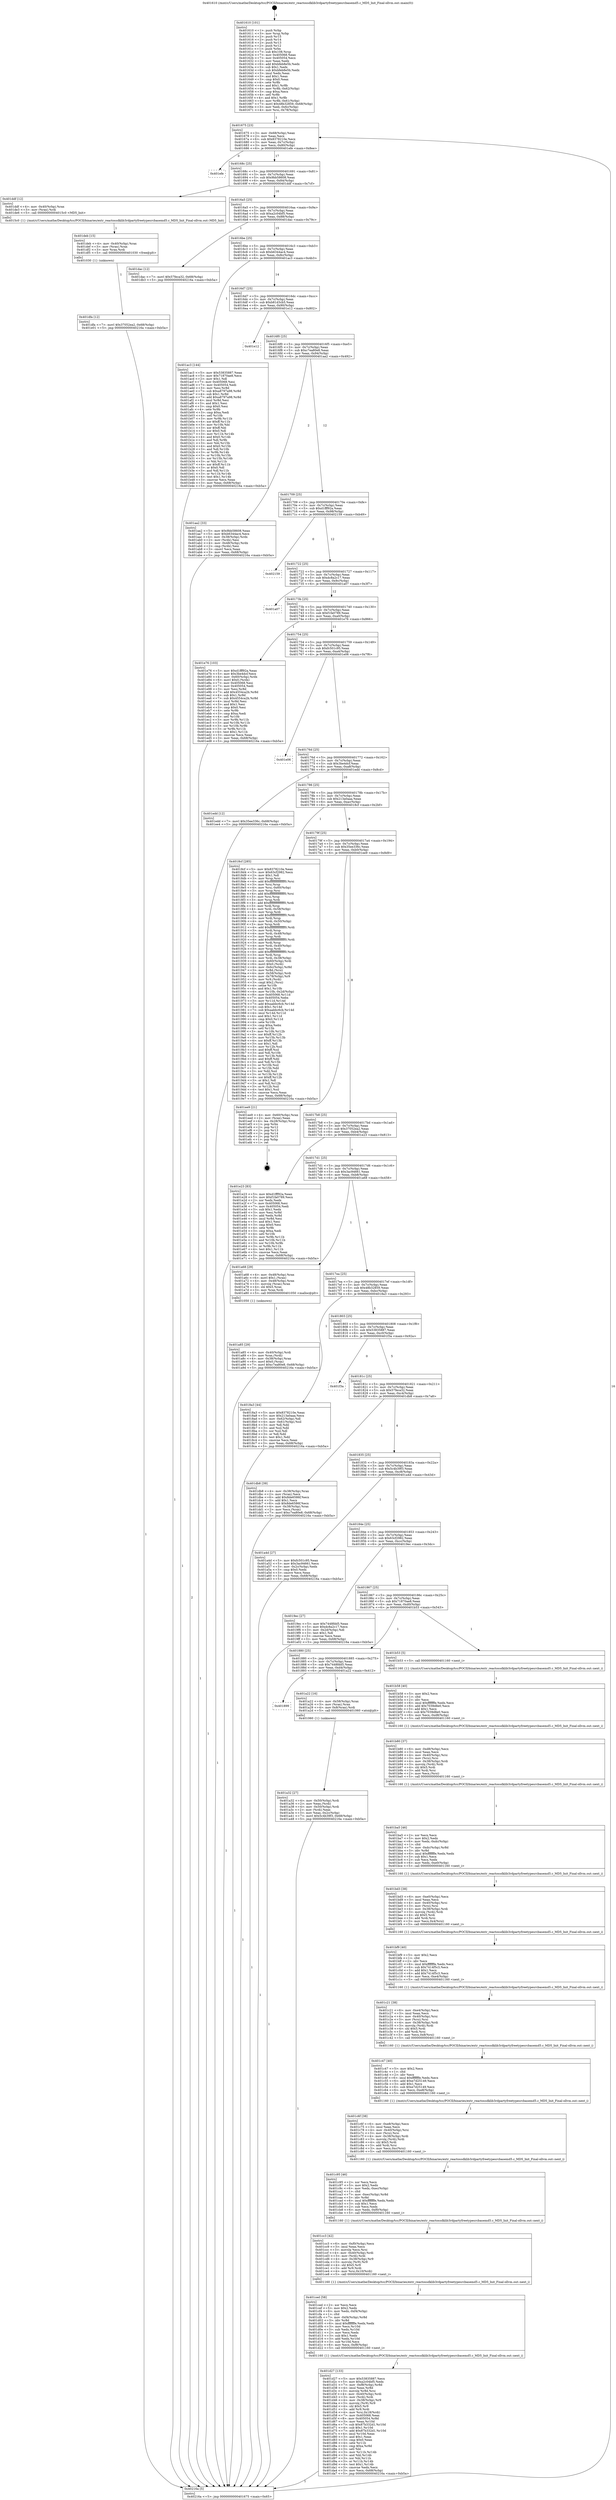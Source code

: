 digraph "0x401610" {
  label = "0x401610 (/mnt/c/Users/mathe/Desktop/tcc/POCII/binaries/extr_reactossdklib3rdpartyfreetypesrcbasemd5.c_MD5_Init_Final-ollvm.out::main(0))"
  labelloc = "t"
  node[shape=record]

  Entry [label="",width=0.3,height=0.3,shape=circle,fillcolor=black,style=filled]
  "0x401675" [label="{
     0x401675 [23]\l
     | [instrs]\l
     &nbsp;&nbsp;0x401675 \<+3\>: mov -0x68(%rbp),%eax\l
     &nbsp;&nbsp;0x401678 \<+2\>: mov %eax,%ecx\l
     &nbsp;&nbsp;0x40167a \<+6\>: sub $0x8378210e,%ecx\l
     &nbsp;&nbsp;0x401680 \<+3\>: mov %eax,-0x7c(%rbp)\l
     &nbsp;&nbsp;0x401683 \<+3\>: mov %ecx,-0x80(%rbp)\l
     &nbsp;&nbsp;0x401686 \<+6\>: je 0000000000401efe \<main+0x8ee\>\l
  }"]
  "0x401efe" [label="{
     0x401efe\l
  }", style=dashed]
  "0x40168c" [label="{
     0x40168c [25]\l
     | [instrs]\l
     &nbsp;&nbsp;0x40168c \<+5\>: jmp 0000000000401691 \<main+0x81\>\l
     &nbsp;&nbsp;0x401691 \<+3\>: mov -0x7c(%rbp),%eax\l
     &nbsp;&nbsp;0x401694 \<+5\>: sub $0x9bb58608,%eax\l
     &nbsp;&nbsp;0x401699 \<+6\>: mov %eax,-0x84(%rbp)\l
     &nbsp;&nbsp;0x40169f \<+6\>: je 0000000000401ddf \<main+0x7cf\>\l
  }"]
  Exit [label="",width=0.3,height=0.3,shape=circle,fillcolor=black,style=filled,peripheries=2]
  "0x401ddf" [label="{
     0x401ddf [12]\l
     | [instrs]\l
     &nbsp;&nbsp;0x401ddf \<+4\>: mov -0x40(%rbp),%rax\l
     &nbsp;&nbsp;0x401de3 \<+3\>: mov (%rax),%rdi\l
     &nbsp;&nbsp;0x401de6 \<+5\>: call 00000000004015c0 \<MD5_Init\>\l
     | [calls]\l
     &nbsp;&nbsp;0x4015c0 \{1\} (/mnt/c/Users/mathe/Desktop/tcc/POCII/binaries/extr_reactossdklib3rdpartyfreetypesrcbasemd5.c_MD5_Init_Final-ollvm.out::MD5_Init)\l
  }"]
  "0x4016a5" [label="{
     0x4016a5 [25]\l
     | [instrs]\l
     &nbsp;&nbsp;0x4016a5 \<+5\>: jmp 00000000004016aa \<main+0x9a\>\l
     &nbsp;&nbsp;0x4016aa \<+3\>: mov -0x7c(%rbp),%eax\l
     &nbsp;&nbsp;0x4016ad \<+5\>: sub $0xa2c04bf5,%eax\l
     &nbsp;&nbsp;0x4016b2 \<+6\>: mov %eax,-0x88(%rbp)\l
     &nbsp;&nbsp;0x4016b8 \<+6\>: je 0000000000401dac \<main+0x79c\>\l
  }"]
  "0x401dfa" [label="{
     0x401dfa [12]\l
     | [instrs]\l
     &nbsp;&nbsp;0x401dfa \<+7\>: movl $0x37052ea2,-0x68(%rbp)\l
     &nbsp;&nbsp;0x401e01 \<+5\>: jmp 000000000040216a \<main+0xb5a\>\l
  }"]
  "0x401dac" [label="{
     0x401dac [12]\l
     | [instrs]\l
     &nbsp;&nbsp;0x401dac \<+7\>: movl $0x57feca32,-0x68(%rbp)\l
     &nbsp;&nbsp;0x401db3 \<+5\>: jmp 000000000040216a \<main+0xb5a\>\l
  }"]
  "0x4016be" [label="{
     0x4016be [25]\l
     | [instrs]\l
     &nbsp;&nbsp;0x4016be \<+5\>: jmp 00000000004016c3 \<main+0xb3\>\l
     &nbsp;&nbsp;0x4016c3 \<+3\>: mov -0x7c(%rbp),%eax\l
     &nbsp;&nbsp;0x4016c6 \<+5\>: sub $0xb6344ac4,%eax\l
     &nbsp;&nbsp;0x4016cb \<+6\>: mov %eax,-0x8c(%rbp)\l
     &nbsp;&nbsp;0x4016d1 \<+6\>: je 0000000000401ac3 \<main+0x4b3\>\l
  }"]
  "0x401deb" [label="{
     0x401deb [15]\l
     | [instrs]\l
     &nbsp;&nbsp;0x401deb \<+4\>: mov -0x40(%rbp),%rax\l
     &nbsp;&nbsp;0x401def \<+3\>: mov (%rax),%rax\l
     &nbsp;&nbsp;0x401df2 \<+3\>: mov %rax,%rdi\l
     &nbsp;&nbsp;0x401df5 \<+5\>: call 0000000000401030 \<free@plt\>\l
     | [calls]\l
     &nbsp;&nbsp;0x401030 \{1\} (unknown)\l
  }"]
  "0x401ac3" [label="{
     0x401ac3 [144]\l
     | [instrs]\l
     &nbsp;&nbsp;0x401ac3 \<+5\>: mov $0x53835887,%eax\l
     &nbsp;&nbsp;0x401ac8 \<+5\>: mov $0x71870ae8,%ecx\l
     &nbsp;&nbsp;0x401acd \<+2\>: mov $0x1,%dl\l
     &nbsp;&nbsp;0x401acf \<+7\>: mov 0x405068,%esi\l
     &nbsp;&nbsp;0x401ad6 \<+7\>: mov 0x405054,%edi\l
     &nbsp;&nbsp;0x401add \<+3\>: mov %esi,%r8d\l
     &nbsp;&nbsp;0x401ae0 \<+7\>: sub $0xa8797a98,%r8d\l
     &nbsp;&nbsp;0x401ae7 \<+4\>: sub $0x1,%r8d\l
     &nbsp;&nbsp;0x401aeb \<+7\>: add $0xa8797a98,%r8d\l
     &nbsp;&nbsp;0x401af2 \<+4\>: imul %r8d,%esi\l
     &nbsp;&nbsp;0x401af6 \<+3\>: and $0x1,%esi\l
     &nbsp;&nbsp;0x401af9 \<+3\>: cmp $0x0,%esi\l
     &nbsp;&nbsp;0x401afc \<+4\>: sete %r9b\l
     &nbsp;&nbsp;0x401b00 \<+3\>: cmp $0xa,%edi\l
     &nbsp;&nbsp;0x401b03 \<+4\>: setl %r10b\l
     &nbsp;&nbsp;0x401b07 \<+3\>: mov %r9b,%r11b\l
     &nbsp;&nbsp;0x401b0a \<+4\>: xor $0xff,%r11b\l
     &nbsp;&nbsp;0x401b0e \<+3\>: mov %r10b,%bl\l
     &nbsp;&nbsp;0x401b11 \<+3\>: xor $0xff,%bl\l
     &nbsp;&nbsp;0x401b14 \<+3\>: xor $0x0,%dl\l
     &nbsp;&nbsp;0x401b17 \<+3\>: mov %r11b,%r14b\l
     &nbsp;&nbsp;0x401b1a \<+4\>: and $0x0,%r14b\l
     &nbsp;&nbsp;0x401b1e \<+3\>: and %dl,%r9b\l
     &nbsp;&nbsp;0x401b21 \<+3\>: mov %bl,%r15b\l
     &nbsp;&nbsp;0x401b24 \<+4\>: and $0x0,%r15b\l
     &nbsp;&nbsp;0x401b28 \<+3\>: and %dl,%r10b\l
     &nbsp;&nbsp;0x401b2b \<+3\>: or %r9b,%r14b\l
     &nbsp;&nbsp;0x401b2e \<+3\>: or %r10b,%r15b\l
     &nbsp;&nbsp;0x401b31 \<+3\>: xor %r15b,%r14b\l
     &nbsp;&nbsp;0x401b34 \<+3\>: or %bl,%r11b\l
     &nbsp;&nbsp;0x401b37 \<+4\>: xor $0xff,%r11b\l
     &nbsp;&nbsp;0x401b3b \<+3\>: or $0x0,%dl\l
     &nbsp;&nbsp;0x401b3e \<+3\>: and %dl,%r11b\l
     &nbsp;&nbsp;0x401b41 \<+3\>: or %r11b,%r14b\l
     &nbsp;&nbsp;0x401b44 \<+4\>: test $0x1,%r14b\l
     &nbsp;&nbsp;0x401b48 \<+3\>: cmovne %ecx,%eax\l
     &nbsp;&nbsp;0x401b4b \<+3\>: mov %eax,-0x68(%rbp)\l
     &nbsp;&nbsp;0x401b4e \<+5\>: jmp 000000000040216a \<main+0xb5a\>\l
  }"]
  "0x4016d7" [label="{
     0x4016d7 [25]\l
     | [instrs]\l
     &nbsp;&nbsp;0x4016d7 \<+5\>: jmp 00000000004016dc \<main+0xcc\>\l
     &nbsp;&nbsp;0x4016dc \<+3\>: mov -0x7c(%rbp),%eax\l
     &nbsp;&nbsp;0x4016df \<+5\>: sub $0xb81d3cb5,%eax\l
     &nbsp;&nbsp;0x4016e4 \<+6\>: mov %eax,-0x90(%rbp)\l
     &nbsp;&nbsp;0x4016ea \<+6\>: je 0000000000401e12 \<main+0x802\>\l
  }"]
  "0x401d27" [label="{
     0x401d27 [133]\l
     | [instrs]\l
     &nbsp;&nbsp;0x401d27 \<+5\>: mov $0x53835887,%ecx\l
     &nbsp;&nbsp;0x401d2c \<+5\>: mov $0xa2c04bf5,%edx\l
     &nbsp;&nbsp;0x401d31 \<+7\>: mov -0xf8(%rbp),%r8d\l
     &nbsp;&nbsp;0x401d38 \<+4\>: imul %eax,%r8d\l
     &nbsp;&nbsp;0x401d3c \<+3\>: movslq %r8d,%rsi\l
     &nbsp;&nbsp;0x401d3f \<+4\>: mov -0x40(%rbp),%rdi\l
     &nbsp;&nbsp;0x401d43 \<+3\>: mov (%rdi),%rdi\l
     &nbsp;&nbsp;0x401d46 \<+4\>: mov -0x38(%rbp),%r9\l
     &nbsp;&nbsp;0x401d4a \<+3\>: movslq (%r9),%r9\l
     &nbsp;&nbsp;0x401d4d \<+4\>: shl $0x5,%r9\l
     &nbsp;&nbsp;0x401d51 \<+3\>: add %r9,%rdi\l
     &nbsp;&nbsp;0x401d54 \<+4\>: mov %rsi,0x18(%rdi)\l
     &nbsp;&nbsp;0x401d58 \<+7\>: mov 0x405068,%eax\l
     &nbsp;&nbsp;0x401d5f \<+8\>: mov 0x405054,%r8d\l
     &nbsp;&nbsp;0x401d67 \<+3\>: mov %eax,%r10d\l
     &nbsp;&nbsp;0x401d6a \<+7\>: sub $0x87b332d1,%r10d\l
     &nbsp;&nbsp;0x401d71 \<+4\>: sub $0x1,%r10d\l
     &nbsp;&nbsp;0x401d75 \<+7\>: add $0x87b332d1,%r10d\l
     &nbsp;&nbsp;0x401d7c \<+4\>: imul %r10d,%eax\l
     &nbsp;&nbsp;0x401d80 \<+3\>: and $0x1,%eax\l
     &nbsp;&nbsp;0x401d83 \<+3\>: cmp $0x0,%eax\l
     &nbsp;&nbsp;0x401d86 \<+4\>: sete %r11b\l
     &nbsp;&nbsp;0x401d8a \<+4\>: cmp $0xa,%r8d\l
     &nbsp;&nbsp;0x401d8e \<+3\>: setl %bl\l
     &nbsp;&nbsp;0x401d91 \<+3\>: mov %r11b,%r14b\l
     &nbsp;&nbsp;0x401d94 \<+3\>: and %bl,%r14b\l
     &nbsp;&nbsp;0x401d97 \<+3\>: xor %bl,%r11b\l
     &nbsp;&nbsp;0x401d9a \<+3\>: or %r11b,%r14b\l
     &nbsp;&nbsp;0x401d9d \<+4\>: test $0x1,%r14b\l
     &nbsp;&nbsp;0x401da1 \<+3\>: cmovne %edx,%ecx\l
     &nbsp;&nbsp;0x401da4 \<+3\>: mov %ecx,-0x68(%rbp)\l
     &nbsp;&nbsp;0x401da7 \<+5\>: jmp 000000000040216a \<main+0xb5a\>\l
  }"]
  "0x401e12" [label="{
     0x401e12\l
  }", style=dashed]
  "0x4016f0" [label="{
     0x4016f0 [25]\l
     | [instrs]\l
     &nbsp;&nbsp;0x4016f0 \<+5\>: jmp 00000000004016f5 \<main+0xe5\>\l
     &nbsp;&nbsp;0x4016f5 \<+3\>: mov -0x7c(%rbp),%eax\l
     &nbsp;&nbsp;0x4016f8 \<+5\>: sub $0xc7ea80e8,%eax\l
     &nbsp;&nbsp;0x4016fd \<+6\>: mov %eax,-0x94(%rbp)\l
     &nbsp;&nbsp;0x401703 \<+6\>: je 0000000000401aa2 \<main+0x492\>\l
  }"]
  "0x401ced" [label="{
     0x401ced [58]\l
     | [instrs]\l
     &nbsp;&nbsp;0x401ced \<+2\>: xor %ecx,%ecx\l
     &nbsp;&nbsp;0x401cef \<+5\>: mov $0x2,%edx\l
     &nbsp;&nbsp;0x401cf4 \<+6\>: mov %edx,-0xf4(%rbp)\l
     &nbsp;&nbsp;0x401cfa \<+1\>: cltd\l
     &nbsp;&nbsp;0x401cfb \<+7\>: mov -0xf4(%rbp),%r8d\l
     &nbsp;&nbsp;0x401d02 \<+3\>: idiv %r8d\l
     &nbsp;&nbsp;0x401d05 \<+6\>: imul $0xfffffffe,%edx,%edx\l
     &nbsp;&nbsp;0x401d0b \<+3\>: mov %ecx,%r10d\l
     &nbsp;&nbsp;0x401d0e \<+3\>: sub %edx,%r10d\l
     &nbsp;&nbsp;0x401d11 \<+2\>: mov %ecx,%edx\l
     &nbsp;&nbsp;0x401d13 \<+3\>: sub $0x1,%edx\l
     &nbsp;&nbsp;0x401d16 \<+3\>: add %edx,%r10d\l
     &nbsp;&nbsp;0x401d19 \<+3\>: sub %r10d,%ecx\l
     &nbsp;&nbsp;0x401d1c \<+6\>: mov %ecx,-0xf8(%rbp)\l
     &nbsp;&nbsp;0x401d22 \<+5\>: call 0000000000401160 \<next_i\>\l
     | [calls]\l
     &nbsp;&nbsp;0x401160 \{1\} (/mnt/c/Users/mathe/Desktop/tcc/POCII/binaries/extr_reactossdklib3rdpartyfreetypesrcbasemd5.c_MD5_Init_Final-ollvm.out::next_i)\l
  }"]
  "0x401aa2" [label="{
     0x401aa2 [33]\l
     | [instrs]\l
     &nbsp;&nbsp;0x401aa2 \<+5\>: mov $0x9bb58608,%eax\l
     &nbsp;&nbsp;0x401aa7 \<+5\>: mov $0xb6344ac4,%ecx\l
     &nbsp;&nbsp;0x401aac \<+4\>: mov -0x38(%rbp),%rdx\l
     &nbsp;&nbsp;0x401ab0 \<+2\>: mov (%rdx),%esi\l
     &nbsp;&nbsp;0x401ab2 \<+4\>: mov -0x48(%rbp),%rdx\l
     &nbsp;&nbsp;0x401ab6 \<+2\>: cmp (%rdx),%esi\l
     &nbsp;&nbsp;0x401ab8 \<+3\>: cmovl %ecx,%eax\l
     &nbsp;&nbsp;0x401abb \<+3\>: mov %eax,-0x68(%rbp)\l
     &nbsp;&nbsp;0x401abe \<+5\>: jmp 000000000040216a \<main+0xb5a\>\l
  }"]
  "0x401709" [label="{
     0x401709 [25]\l
     | [instrs]\l
     &nbsp;&nbsp;0x401709 \<+5\>: jmp 000000000040170e \<main+0xfe\>\l
     &nbsp;&nbsp;0x40170e \<+3\>: mov -0x7c(%rbp),%eax\l
     &nbsp;&nbsp;0x401711 \<+5\>: sub $0xd1fff92a,%eax\l
     &nbsp;&nbsp;0x401716 \<+6\>: mov %eax,-0x98(%rbp)\l
     &nbsp;&nbsp;0x40171c \<+6\>: je 0000000000402159 \<main+0xb49\>\l
  }"]
  "0x401cc3" [label="{
     0x401cc3 [42]\l
     | [instrs]\l
     &nbsp;&nbsp;0x401cc3 \<+6\>: mov -0xf0(%rbp),%ecx\l
     &nbsp;&nbsp;0x401cc9 \<+3\>: imul %eax,%ecx\l
     &nbsp;&nbsp;0x401ccc \<+3\>: movslq %ecx,%rsi\l
     &nbsp;&nbsp;0x401ccf \<+4\>: mov -0x40(%rbp),%rdi\l
     &nbsp;&nbsp;0x401cd3 \<+3\>: mov (%rdi),%rdi\l
     &nbsp;&nbsp;0x401cd6 \<+4\>: mov -0x38(%rbp),%r9\l
     &nbsp;&nbsp;0x401cda \<+3\>: movslq (%r9),%r9\l
     &nbsp;&nbsp;0x401cdd \<+4\>: shl $0x5,%r9\l
     &nbsp;&nbsp;0x401ce1 \<+3\>: add %r9,%rdi\l
     &nbsp;&nbsp;0x401ce4 \<+4\>: mov %rsi,0x10(%rdi)\l
     &nbsp;&nbsp;0x401ce8 \<+5\>: call 0000000000401160 \<next_i\>\l
     | [calls]\l
     &nbsp;&nbsp;0x401160 \{1\} (/mnt/c/Users/mathe/Desktop/tcc/POCII/binaries/extr_reactossdklib3rdpartyfreetypesrcbasemd5.c_MD5_Init_Final-ollvm.out::next_i)\l
  }"]
  "0x402159" [label="{
     0x402159\l
  }", style=dashed]
  "0x401722" [label="{
     0x401722 [25]\l
     | [instrs]\l
     &nbsp;&nbsp;0x401722 \<+5\>: jmp 0000000000401727 \<main+0x117\>\l
     &nbsp;&nbsp;0x401727 \<+3\>: mov -0x7c(%rbp),%eax\l
     &nbsp;&nbsp;0x40172a \<+5\>: sub $0xdc8a2c17,%eax\l
     &nbsp;&nbsp;0x40172f \<+6\>: mov %eax,-0x9c(%rbp)\l
     &nbsp;&nbsp;0x401735 \<+6\>: je 0000000000401a07 \<main+0x3f7\>\l
  }"]
  "0x401c95" [label="{
     0x401c95 [46]\l
     | [instrs]\l
     &nbsp;&nbsp;0x401c95 \<+2\>: xor %ecx,%ecx\l
     &nbsp;&nbsp;0x401c97 \<+5\>: mov $0x2,%edx\l
     &nbsp;&nbsp;0x401c9c \<+6\>: mov %edx,-0xec(%rbp)\l
     &nbsp;&nbsp;0x401ca2 \<+1\>: cltd\l
     &nbsp;&nbsp;0x401ca3 \<+7\>: mov -0xec(%rbp),%r8d\l
     &nbsp;&nbsp;0x401caa \<+3\>: idiv %r8d\l
     &nbsp;&nbsp;0x401cad \<+6\>: imul $0xfffffffe,%edx,%edx\l
     &nbsp;&nbsp;0x401cb3 \<+3\>: sub $0x1,%ecx\l
     &nbsp;&nbsp;0x401cb6 \<+2\>: sub %ecx,%edx\l
     &nbsp;&nbsp;0x401cb8 \<+6\>: mov %edx,-0xf0(%rbp)\l
     &nbsp;&nbsp;0x401cbe \<+5\>: call 0000000000401160 \<next_i\>\l
     | [calls]\l
     &nbsp;&nbsp;0x401160 \{1\} (/mnt/c/Users/mathe/Desktop/tcc/POCII/binaries/extr_reactossdklib3rdpartyfreetypesrcbasemd5.c_MD5_Init_Final-ollvm.out::next_i)\l
  }"]
  "0x401a07" [label="{
     0x401a07\l
  }", style=dashed]
  "0x40173b" [label="{
     0x40173b [25]\l
     | [instrs]\l
     &nbsp;&nbsp;0x40173b \<+5\>: jmp 0000000000401740 \<main+0x130\>\l
     &nbsp;&nbsp;0x401740 \<+3\>: mov -0x7c(%rbp),%eax\l
     &nbsp;&nbsp;0x401743 \<+5\>: sub $0xf1fa0789,%eax\l
     &nbsp;&nbsp;0x401748 \<+6\>: mov %eax,-0xa0(%rbp)\l
     &nbsp;&nbsp;0x40174e \<+6\>: je 0000000000401e76 \<main+0x866\>\l
  }"]
  "0x401c6f" [label="{
     0x401c6f [38]\l
     | [instrs]\l
     &nbsp;&nbsp;0x401c6f \<+6\>: mov -0xe8(%rbp),%ecx\l
     &nbsp;&nbsp;0x401c75 \<+3\>: imul %eax,%ecx\l
     &nbsp;&nbsp;0x401c78 \<+4\>: mov -0x40(%rbp),%rsi\l
     &nbsp;&nbsp;0x401c7c \<+3\>: mov (%rsi),%rsi\l
     &nbsp;&nbsp;0x401c7f \<+4\>: mov -0x38(%rbp),%rdi\l
     &nbsp;&nbsp;0x401c83 \<+3\>: movslq (%rdi),%rdi\l
     &nbsp;&nbsp;0x401c86 \<+4\>: shl $0x5,%rdi\l
     &nbsp;&nbsp;0x401c8a \<+3\>: add %rdi,%rsi\l
     &nbsp;&nbsp;0x401c8d \<+3\>: mov %ecx,0xc(%rsi)\l
     &nbsp;&nbsp;0x401c90 \<+5\>: call 0000000000401160 \<next_i\>\l
     | [calls]\l
     &nbsp;&nbsp;0x401160 \{1\} (/mnt/c/Users/mathe/Desktop/tcc/POCII/binaries/extr_reactossdklib3rdpartyfreetypesrcbasemd5.c_MD5_Init_Final-ollvm.out::next_i)\l
  }"]
  "0x401e76" [label="{
     0x401e76 [103]\l
     | [instrs]\l
     &nbsp;&nbsp;0x401e76 \<+5\>: mov $0xd1fff92a,%eax\l
     &nbsp;&nbsp;0x401e7b \<+5\>: mov $0x3be4dcf,%ecx\l
     &nbsp;&nbsp;0x401e80 \<+4\>: mov -0x60(%rbp),%rdx\l
     &nbsp;&nbsp;0x401e84 \<+6\>: movl $0x0,(%rdx)\l
     &nbsp;&nbsp;0x401e8a \<+7\>: mov 0x405068,%esi\l
     &nbsp;&nbsp;0x401e91 \<+7\>: mov 0x405054,%edi\l
     &nbsp;&nbsp;0x401e98 \<+3\>: mov %esi,%r8d\l
     &nbsp;&nbsp;0x401e9b \<+7\>: add $0x4554ca2b,%r8d\l
     &nbsp;&nbsp;0x401ea2 \<+4\>: sub $0x1,%r8d\l
     &nbsp;&nbsp;0x401ea6 \<+7\>: sub $0x4554ca2b,%r8d\l
     &nbsp;&nbsp;0x401ead \<+4\>: imul %r8d,%esi\l
     &nbsp;&nbsp;0x401eb1 \<+3\>: and $0x1,%esi\l
     &nbsp;&nbsp;0x401eb4 \<+3\>: cmp $0x0,%esi\l
     &nbsp;&nbsp;0x401eb7 \<+4\>: sete %r9b\l
     &nbsp;&nbsp;0x401ebb \<+3\>: cmp $0xa,%edi\l
     &nbsp;&nbsp;0x401ebe \<+4\>: setl %r10b\l
     &nbsp;&nbsp;0x401ec2 \<+3\>: mov %r9b,%r11b\l
     &nbsp;&nbsp;0x401ec5 \<+3\>: and %r10b,%r11b\l
     &nbsp;&nbsp;0x401ec8 \<+3\>: xor %r10b,%r9b\l
     &nbsp;&nbsp;0x401ecb \<+3\>: or %r9b,%r11b\l
     &nbsp;&nbsp;0x401ece \<+4\>: test $0x1,%r11b\l
     &nbsp;&nbsp;0x401ed2 \<+3\>: cmovne %ecx,%eax\l
     &nbsp;&nbsp;0x401ed5 \<+3\>: mov %eax,-0x68(%rbp)\l
     &nbsp;&nbsp;0x401ed8 \<+5\>: jmp 000000000040216a \<main+0xb5a\>\l
  }"]
  "0x401754" [label="{
     0x401754 [25]\l
     | [instrs]\l
     &nbsp;&nbsp;0x401754 \<+5\>: jmp 0000000000401759 \<main+0x149\>\l
     &nbsp;&nbsp;0x401759 \<+3\>: mov -0x7c(%rbp),%eax\l
     &nbsp;&nbsp;0x40175c \<+5\>: sub $0xfc501c95,%eax\l
     &nbsp;&nbsp;0x401761 \<+6\>: mov %eax,-0xa4(%rbp)\l
     &nbsp;&nbsp;0x401767 \<+6\>: je 0000000000401e06 \<main+0x7f6\>\l
  }"]
  "0x401c47" [label="{
     0x401c47 [40]\l
     | [instrs]\l
     &nbsp;&nbsp;0x401c47 \<+5\>: mov $0x2,%ecx\l
     &nbsp;&nbsp;0x401c4c \<+1\>: cltd\l
     &nbsp;&nbsp;0x401c4d \<+2\>: idiv %ecx\l
     &nbsp;&nbsp;0x401c4f \<+6\>: imul $0xfffffffe,%edx,%ecx\l
     &nbsp;&nbsp;0x401c55 \<+6\>: add $0xe7d25149,%ecx\l
     &nbsp;&nbsp;0x401c5b \<+3\>: add $0x1,%ecx\l
     &nbsp;&nbsp;0x401c5e \<+6\>: sub $0xe7d25149,%ecx\l
     &nbsp;&nbsp;0x401c64 \<+6\>: mov %ecx,-0xe8(%rbp)\l
     &nbsp;&nbsp;0x401c6a \<+5\>: call 0000000000401160 \<next_i\>\l
     | [calls]\l
     &nbsp;&nbsp;0x401160 \{1\} (/mnt/c/Users/mathe/Desktop/tcc/POCII/binaries/extr_reactossdklib3rdpartyfreetypesrcbasemd5.c_MD5_Init_Final-ollvm.out::next_i)\l
  }"]
  "0x401e06" [label="{
     0x401e06\l
  }", style=dashed]
  "0x40176d" [label="{
     0x40176d [25]\l
     | [instrs]\l
     &nbsp;&nbsp;0x40176d \<+5\>: jmp 0000000000401772 \<main+0x162\>\l
     &nbsp;&nbsp;0x401772 \<+3\>: mov -0x7c(%rbp),%eax\l
     &nbsp;&nbsp;0x401775 \<+5\>: sub $0x3be4dcf,%eax\l
     &nbsp;&nbsp;0x40177a \<+6\>: mov %eax,-0xa8(%rbp)\l
     &nbsp;&nbsp;0x401780 \<+6\>: je 0000000000401edd \<main+0x8cd\>\l
  }"]
  "0x401c21" [label="{
     0x401c21 [38]\l
     | [instrs]\l
     &nbsp;&nbsp;0x401c21 \<+6\>: mov -0xe4(%rbp),%ecx\l
     &nbsp;&nbsp;0x401c27 \<+3\>: imul %eax,%ecx\l
     &nbsp;&nbsp;0x401c2a \<+4\>: mov -0x40(%rbp),%rsi\l
     &nbsp;&nbsp;0x401c2e \<+3\>: mov (%rsi),%rsi\l
     &nbsp;&nbsp;0x401c31 \<+4\>: mov -0x38(%rbp),%rdi\l
     &nbsp;&nbsp;0x401c35 \<+3\>: movslq (%rdi),%rdi\l
     &nbsp;&nbsp;0x401c38 \<+4\>: shl $0x5,%rdi\l
     &nbsp;&nbsp;0x401c3c \<+3\>: add %rdi,%rsi\l
     &nbsp;&nbsp;0x401c3f \<+3\>: mov %ecx,0x8(%rsi)\l
     &nbsp;&nbsp;0x401c42 \<+5\>: call 0000000000401160 \<next_i\>\l
     | [calls]\l
     &nbsp;&nbsp;0x401160 \{1\} (/mnt/c/Users/mathe/Desktop/tcc/POCII/binaries/extr_reactossdklib3rdpartyfreetypesrcbasemd5.c_MD5_Init_Final-ollvm.out::next_i)\l
  }"]
  "0x401edd" [label="{
     0x401edd [12]\l
     | [instrs]\l
     &nbsp;&nbsp;0x401edd \<+7\>: movl $0x35ee336c,-0x68(%rbp)\l
     &nbsp;&nbsp;0x401ee4 \<+5\>: jmp 000000000040216a \<main+0xb5a\>\l
  }"]
  "0x401786" [label="{
     0x401786 [25]\l
     | [instrs]\l
     &nbsp;&nbsp;0x401786 \<+5\>: jmp 000000000040178b \<main+0x17b\>\l
     &nbsp;&nbsp;0x40178b \<+3\>: mov -0x7c(%rbp),%eax\l
     &nbsp;&nbsp;0x40178e \<+5\>: sub $0x213a0aaa,%eax\l
     &nbsp;&nbsp;0x401793 \<+6\>: mov %eax,-0xac(%rbp)\l
     &nbsp;&nbsp;0x401799 \<+6\>: je 00000000004018cf \<main+0x2bf\>\l
  }"]
  "0x401bf9" [label="{
     0x401bf9 [40]\l
     | [instrs]\l
     &nbsp;&nbsp;0x401bf9 \<+5\>: mov $0x2,%ecx\l
     &nbsp;&nbsp;0x401bfe \<+1\>: cltd\l
     &nbsp;&nbsp;0x401bff \<+2\>: idiv %ecx\l
     &nbsp;&nbsp;0x401c01 \<+6\>: imul $0xfffffffe,%edx,%ecx\l
     &nbsp;&nbsp;0x401c07 \<+6\>: sub $0x7414f5c3,%ecx\l
     &nbsp;&nbsp;0x401c0d \<+3\>: add $0x1,%ecx\l
     &nbsp;&nbsp;0x401c10 \<+6\>: add $0x7414f5c3,%ecx\l
     &nbsp;&nbsp;0x401c16 \<+6\>: mov %ecx,-0xe4(%rbp)\l
     &nbsp;&nbsp;0x401c1c \<+5\>: call 0000000000401160 \<next_i\>\l
     | [calls]\l
     &nbsp;&nbsp;0x401160 \{1\} (/mnt/c/Users/mathe/Desktop/tcc/POCII/binaries/extr_reactossdklib3rdpartyfreetypesrcbasemd5.c_MD5_Init_Final-ollvm.out::next_i)\l
  }"]
  "0x4018cf" [label="{
     0x4018cf [285]\l
     | [instrs]\l
     &nbsp;&nbsp;0x4018cf \<+5\>: mov $0x8378210e,%eax\l
     &nbsp;&nbsp;0x4018d4 \<+5\>: mov $0x63cf2982,%ecx\l
     &nbsp;&nbsp;0x4018d9 \<+2\>: mov $0x1,%dl\l
     &nbsp;&nbsp;0x4018db \<+3\>: mov %rsp,%rsi\l
     &nbsp;&nbsp;0x4018de \<+4\>: add $0xfffffffffffffff0,%rsi\l
     &nbsp;&nbsp;0x4018e2 \<+3\>: mov %rsi,%rsp\l
     &nbsp;&nbsp;0x4018e5 \<+4\>: mov %rsi,-0x60(%rbp)\l
     &nbsp;&nbsp;0x4018e9 \<+3\>: mov %rsp,%rsi\l
     &nbsp;&nbsp;0x4018ec \<+4\>: add $0xfffffffffffffff0,%rsi\l
     &nbsp;&nbsp;0x4018f0 \<+3\>: mov %rsi,%rsp\l
     &nbsp;&nbsp;0x4018f3 \<+3\>: mov %rsp,%rdi\l
     &nbsp;&nbsp;0x4018f6 \<+4\>: add $0xfffffffffffffff0,%rdi\l
     &nbsp;&nbsp;0x4018fa \<+3\>: mov %rdi,%rsp\l
     &nbsp;&nbsp;0x4018fd \<+4\>: mov %rdi,-0x58(%rbp)\l
     &nbsp;&nbsp;0x401901 \<+3\>: mov %rsp,%rdi\l
     &nbsp;&nbsp;0x401904 \<+4\>: add $0xfffffffffffffff0,%rdi\l
     &nbsp;&nbsp;0x401908 \<+3\>: mov %rdi,%rsp\l
     &nbsp;&nbsp;0x40190b \<+4\>: mov %rdi,-0x50(%rbp)\l
     &nbsp;&nbsp;0x40190f \<+3\>: mov %rsp,%rdi\l
     &nbsp;&nbsp;0x401912 \<+4\>: add $0xfffffffffffffff0,%rdi\l
     &nbsp;&nbsp;0x401916 \<+3\>: mov %rdi,%rsp\l
     &nbsp;&nbsp;0x401919 \<+4\>: mov %rdi,-0x48(%rbp)\l
     &nbsp;&nbsp;0x40191d \<+3\>: mov %rsp,%rdi\l
     &nbsp;&nbsp;0x401920 \<+4\>: add $0xfffffffffffffff0,%rdi\l
     &nbsp;&nbsp;0x401924 \<+3\>: mov %rdi,%rsp\l
     &nbsp;&nbsp;0x401927 \<+4\>: mov %rdi,-0x40(%rbp)\l
     &nbsp;&nbsp;0x40192b \<+3\>: mov %rsp,%rdi\l
     &nbsp;&nbsp;0x40192e \<+4\>: add $0xfffffffffffffff0,%rdi\l
     &nbsp;&nbsp;0x401932 \<+3\>: mov %rdi,%rsp\l
     &nbsp;&nbsp;0x401935 \<+4\>: mov %rdi,-0x38(%rbp)\l
     &nbsp;&nbsp;0x401939 \<+4\>: mov -0x60(%rbp),%rdi\l
     &nbsp;&nbsp;0x40193d \<+6\>: movl $0x0,(%rdi)\l
     &nbsp;&nbsp;0x401943 \<+4\>: mov -0x6c(%rbp),%r8d\l
     &nbsp;&nbsp;0x401947 \<+3\>: mov %r8d,(%rsi)\l
     &nbsp;&nbsp;0x40194a \<+4\>: mov -0x58(%rbp),%rdi\l
     &nbsp;&nbsp;0x40194e \<+4\>: mov -0x78(%rbp),%r9\l
     &nbsp;&nbsp;0x401952 \<+3\>: mov %r9,(%rdi)\l
     &nbsp;&nbsp;0x401955 \<+3\>: cmpl $0x2,(%rsi)\l
     &nbsp;&nbsp;0x401958 \<+4\>: setne %r10b\l
     &nbsp;&nbsp;0x40195c \<+4\>: and $0x1,%r10b\l
     &nbsp;&nbsp;0x401960 \<+4\>: mov %r10b,-0x2d(%rbp)\l
     &nbsp;&nbsp;0x401964 \<+8\>: mov 0x405068,%r11d\l
     &nbsp;&nbsp;0x40196c \<+7\>: mov 0x405054,%ebx\l
     &nbsp;&nbsp;0x401973 \<+3\>: mov %r11d,%r14d\l
     &nbsp;&nbsp;0x401976 \<+7\>: add $0xaabbc6cb,%r14d\l
     &nbsp;&nbsp;0x40197d \<+4\>: sub $0x1,%r14d\l
     &nbsp;&nbsp;0x401981 \<+7\>: sub $0xaabbc6cb,%r14d\l
     &nbsp;&nbsp;0x401988 \<+4\>: imul %r14d,%r11d\l
     &nbsp;&nbsp;0x40198c \<+4\>: and $0x1,%r11d\l
     &nbsp;&nbsp;0x401990 \<+4\>: cmp $0x0,%r11d\l
     &nbsp;&nbsp;0x401994 \<+4\>: sete %r10b\l
     &nbsp;&nbsp;0x401998 \<+3\>: cmp $0xa,%ebx\l
     &nbsp;&nbsp;0x40199b \<+4\>: setl %r15b\l
     &nbsp;&nbsp;0x40199f \<+3\>: mov %r10b,%r12b\l
     &nbsp;&nbsp;0x4019a2 \<+4\>: xor $0xff,%r12b\l
     &nbsp;&nbsp;0x4019a6 \<+3\>: mov %r15b,%r13b\l
     &nbsp;&nbsp;0x4019a9 \<+4\>: xor $0xff,%r13b\l
     &nbsp;&nbsp;0x4019ad \<+3\>: xor $0x1,%dl\l
     &nbsp;&nbsp;0x4019b0 \<+3\>: mov %r12b,%sil\l
     &nbsp;&nbsp;0x4019b3 \<+4\>: and $0xff,%sil\l
     &nbsp;&nbsp;0x4019b7 \<+3\>: and %dl,%r10b\l
     &nbsp;&nbsp;0x4019ba \<+3\>: mov %r13b,%dil\l
     &nbsp;&nbsp;0x4019bd \<+4\>: and $0xff,%dil\l
     &nbsp;&nbsp;0x4019c1 \<+3\>: and %dl,%r15b\l
     &nbsp;&nbsp;0x4019c4 \<+3\>: or %r10b,%sil\l
     &nbsp;&nbsp;0x4019c7 \<+3\>: or %r15b,%dil\l
     &nbsp;&nbsp;0x4019ca \<+3\>: xor %dil,%sil\l
     &nbsp;&nbsp;0x4019cd \<+3\>: or %r13b,%r12b\l
     &nbsp;&nbsp;0x4019d0 \<+4\>: xor $0xff,%r12b\l
     &nbsp;&nbsp;0x4019d4 \<+3\>: or $0x1,%dl\l
     &nbsp;&nbsp;0x4019d7 \<+3\>: and %dl,%r12b\l
     &nbsp;&nbsp;0x4019da \<+3\>: or %r12b,%sil\l
     &nbsp;&nbsp;0x4019dd \<+4\>: test $0x1,%sil\l
     &nbsp;&nbsp;0x4019e1 \<+3\>: cmovne %ecx,%eax\l
     &nbsp;&nbsp;0x4019e4 \<+3\>: mov %eax,-0x68(%rbp)\l
     &nbsp;&nbsp;0x4019e7 \<+5\>: jmp 000000000040216a \<main+0xb5a\>\l
  }"]
  "0x40179f" [label="{
     0x40179f [25]\l
     | [instrs]\l
     &nbsp;&nbsp;0x40179f \<+5\>: jmp 00000000004017a4 \<main+0x194\>\l
     &nbsp;&nbsp;0x4017a4 \<+3\>: mov -0x7c(%rbp),%eax\l
     &nbsp;&nbsp;0x4017a7 \<+5\>: sub $0x35ee336c,%eax\l
     &nbsp;&nbsp;0x4017ac \<+6\>: mov %eax,-0xb0(%rbp)\l
     &nbsp;&nbsp;0x4017b2 \<+6\>: je 0000000000401ee9 \<main+0x8d9\>\l
  }"]
  "0x401bd3" [label="{
     0x401bd3 [38]\l
     | [instrs]\l
     &nbsp;&nbsp;0x401bd3 \<+6\>: mov -0xe0(%rbp),%ecx\l
     &nbsp;&nbsp;0x401bd9 \<+3\>: imul %eax,%ecx\l
     &nbsp;&nbsp;0x401bdc \<+4\>: mov -0x40(%rbp),%rsi\l
     &nbsp;&nbsp;0x401be0 \<+3\>: mov (%rsi),%rsi\l
     &nbsp;&nbsp;0x401be3 \<+4\>: mov -0x38(%rbp),%rdi\l
     &nbsp;&nbsp;0x401be7 \<+3\>: movslq (%rdi),%rdi\l
     &nbsp;&nbsp;0x401bea \<+4\>: shl $0x5,%rdi\l
     &nbsp;&nbsp;0x401bee \<+3\>: add %rdi,%rsi\l
     &nbsp;&nbsp;0x401bf1 \<+3\>: mov %ecx,0x4(%rsi)\l
     &nbsp;&nbsp;0x401bf4 \<+5\>: call 0000000000401160 \<next_i\>\l
     | [calls]\l
     &nbsp;&nbsp;0x401160 \{1\} (/mnt/c/Users/mathe/Desktop/tcc/POCII/binaries/extr_reactossdklib3rdpartyfreetypesrcbasemd5.c_MD5_Init_Final-ollvm.out::next_i)\l
  }"]
  "0x401ee9" [label="{
     0x401ee9 [21]\l
     | [instrs]\l
     &nbsp;&nbsp;0x401ee9 \<+4\>: mov -0x60(%rbp),%rax\l
     &nbsp;&nbsp;0x401eed \<+2\>: mov (%rax),%eax\l
     &nbsp;&nbsp;0x401eef \<+4\>: lea -0x28(%rbp),%rsp\l
     &nbsp;&nbsp;0x401ef3 \<+1\>: pop %rbx\l
     &nbsp;&nbsp;0x401ef4 \<+2\>: pop %r12\l
     &nbsp;&nbsp;0x401ef6 \<+2\>: pop %r13\l
     &nbsp;&nbsp;0x401ef8 \<+2\>: pop %r14\l
     &nbsp;&nbsp;0x401efa \<+2\>: pop %r15\l
     &nbsp;&nbsp;0x401efc \<+1\>: pop %rbp\l
     &nbsp;&nbsp;0x401efd \<+1\>: ret\l
  }"]
  "0x4017b8" [label="{
     0x4017b8 [25]\l
     | [instrs]\l
     &nbsp;&nbsp;0x4017b8 \<+5\>: jmp 00000000004017bd \<main+0x1ad\>\l
     &nbsp;&nbsp;0x4017bd \<+3\>: mov -0x7c(%rbp),%eax\l
     &nbsp;&nbsp;0x4017c0 \<+5\>: sub $0x37052ea2,%eax\l
     &nbsp;&nbsp;0x4017c5 \<+6\>: mov %eax,-0xb4(%rbp)\l
     &nbsp;&nbsp;0x4017cb \<+6\>: je 0000000000401e23 \<main+0x813\>\l
  }"]
  "0x401ba5" [label="{
     0x401ba5 [46]\l
     | [instrs]\l
     &nbsp;&nbsp;0x401ba5 \<+2\>: xor %ecx,%ecx\l
     &nbsp;&nbsp;0x401ba7 \<+5\>: mov $0x2,%edx\l
     &nbsp;&nbsp;0x401bac \<+6\>: mov %edx,-0xdc(%rbp)\l
     &nbsp;&nbsp;0x401bb2 \<+1\>: cltd\l
     &nbsp;&nbsp;0x401bb3 \<+7\>: mov -0xdc(%rbp),%r8d\l
     &nbsp;&nbsp;0x401bba \<+3\>: idiv %r8d\l
     &nbsp;&nbsp;0x401bbd \<+6\>: imul $0xfffffffe,%edx,%edx\l
     &nbsp;&nbsp;0x401bc3 \<+3\>: sub $0x1,%ecx\l
     &nbsp;&nbsp;0x401bc6 \<+2\>: sub %ecx,%edx\l
     &nbsp;&nbsp;0x401bc8 \<+6\>: mov %edx,-0xe0(%rbp)\l
     &nbsp;&nbsp;0x401bce \<+5\>: call 0000000000401160 \<next_i\>\l
     | [calls]\l
     &nbsp;&nbsp;0x401160 \{1\} (/mnt/c/Users/mathe/Desktop/tcc/POCII/binaries/extr_reactossdklib3rdpartyfreetypesrcbasemd5.c_MD5_Init_Final-ollvm.out::next_i)\l
  }"]
  "0x401e23" [label="{
     0x401e23 [83]\l
     | [instrs]\l
     &nbsp;&nbsp;0x401e23 \<+5\>: mov $0xd1fff92a,%eax\l
     &nbsp;&nbsp;0x401e28 \<+5\>: mov $0xf1fa0789,%ecx\l
     &nbsp;&nbsp;0x401e2d \<+2\>: xor %edx,%edx\l
     &nbsp;&nbsp;0x401e2f \<+7\>: mov 0x405068,%esi\l
     &nbsp;&nbsp;0x401e36 \<+7\>: mov 0x405054,%edi\l
     &nbsp;&nbsp;0x401e3d \<+3\>: sub $0x1,%edx\l
     &nbsp;&nbsp;0x401e40 \<+3\>: mov %esi,%r8d\l
     &nbsp;&nbsp;0x401e43 \<+3\>: add %edx,%r8d\l
     &nbsp;&nbsp;0x401e46 \<+4\>: imul %r8d,%esi\l
     &nbsp;&nbsp;0x401e4a \<+3\>: and $0x1,%esi\l
     &nbsp;&nbsp;0x401e4d \<+3\>: cmp $0x0,%esi\l
     &nbsp;&nbsp;0x401e50 \<+4\>: sete %r9b\l
     &nbsp;&nbsp;0x401e54 \<+3\>: cmp $0xa,%edi\l
     &nbsp;&nbsp;0x401e57 \<+4\>: setl %r10b\l
     &nbsp;&nbsp;0x401e5b \<+3\>: mov %r9b,%r11b\l
     &nbsp;&nbsp;0x401e5e \<+3\>: and %r10b,%r11b\l
     &nbsp;&nbsp;0x401e61 \<+3\>: xor %r10b,%r9b\l
     &nbsp;&nbsp;0x401e64 \<+3\>: or %r9b,%r11b\l
     &nbsp;&nbsp;0x401e67 \<+4\>: test $0x1,%r11b\l
     &nbsp;&nbsp;0x401e6b \<+3\>: cmovne %ecx,%eax\l
     &nbsp;&nbsp;0x401e6e \<+3\>: mov %eax,-0x68(%rbp)\l
     &nbsp;&nbsp;0x401e71 \<+5\>: jmp 000000000040216a \<main+0xb5a\>\l
  }"]
  "0x4017d1" [label="{
     0x4017d1 [25]\l
     | [instrs]\l
     &nbsp;&nbsp;0x4017d1 \<+5\>: jmp 00000000004017d6 \<main+0x1c6\>\l
     &nbsp;&nbsp;0x4017d6 \<+3\>: mov -0x7c(%rbp),%eax\l
     &nbsp;&nbsp;0x4017d9 \<+5\>: sub $0x3ac94661,%eax\l
     &nbsp;&nbsp;0x4017de \<+6\>: mov %eax,-0xb8(%rbp)\l
     &nbsp;&nbsp;0x4017e4 \<+6\>: je 0000000000401a68 \<main+0x458\>\l
  }"]
  "0x401b80" [label="{
     0x401b80 [37]\l
     | [instrs]\l
     &nbsp;&nbsp;0x401b80 \<+6\>: mov -0xd8(%rbp),%ecx\l
     &nbsp;&nbsp;0x401b86 \<+3\>: imul %eax,%ecx\l
     &nbsp;&nbsp;0x401b89 \<+4\>: mov -0x40(%rbp),%rsi\l
     &nbsp;&nbsp;0x401b8d \<+3\>: mov (%rsi),%rsi\l
     &nbsp;&nbsp;0x401b90 \<+4\>: mov -0x38(%rbp),%rdi\l
     &nbsp;&nbsp;0x401b94 \<+3\>: movslq (%rdi),%rdi\l
     &nbsp;&nbsp;0x401b97 \<+4\>: shl $0x5,%rdi\l
     &nbsp;&nbsp;0x401b9b \<+3\>: add %rdi,%rsi\l
     &nbsp;&nbsp;0x401b9e \<+2\>: mov %ecx,(%rsi)\l
     &nbsp;&nbsp;0x401ba0 \<+5\>: call 0000000000401160 \<next_i\>\l
     | [calls]\l
     &nbsp;&nbsp;0x401160 \{1\} (/mnt/c/Users/mathe/Desktop/tcc/POCII/binaries/extr_reactossdklib3rdpartyfreetypesrcbasemd5.c_MD5_Init_Final-ollvm.out::next_i)\l
  }"]
  "0x401a68" [label="{
     0x401a68 [29]\l
     | [instrs]\l
     &nbsp;&nbsp;0x401a68 \<+4\>: mov -0x48(%rbp),%rax\l
     &nbsp;&nbsp;0x401a6c \<+6\>: movl $0x1,(%rax)\l
     &nbsp;&nbsp;0x401a72 \<+4\>: mov -0x48(%rbp),%rax\l
     &nbsp;&nbsp;0x401a76 \<+3\>: movslq (%rax),%rax\l
     &nbsp;&nbsp;0x401a79 \<+4\>: shl $0x5,%rax\l
     &nbsp;&nbsp;0x401a7d \<+3\>: mov %rax,%rdi\l
     &nbsp;&nbsp;0x401a80 \<+5\>: call 0000000000401050 \<malloc@plt\>\l
     | [calls]\l
     &nbsp;&nbsp;0x401050 \{1\} (unknown)\l
  }"]
  "0x4017ea" [label="{
     0x4017ea [25]\l
     | [instrs]\l
     &nbsp;&nbsp;0x4017ea \<+5\>: jmp 00000000004017ef \<main+0x1df\>\l
     &nbsp;&nbsp;0x4017ef \<+3\>: mov -0x7c(%rbp),%eax\l
     &nbsp;&nbsp;0x4017f2 \<+5\>: sub $0x48b32859,%eax\l
     &nbsp;&nbsp;0x4017f7 \<+6\>: mov %eax,-0xbc(%rbp)\l
     &nbsp;&nbsp;0x4017fd \<+6\>: je 00000000004018a3 \<main+0x293\>\l
  }"]
  "0x401b58" [label="{
     0x401b58 [40]\l
     | [instrs]\l
     &nbsp;&nbsp;0x401b58 \<+5\>: mov $0x2,%ecx\l
     &nbsp;&nbsp;0x401b5d \<+1\>: cltd\l
     &nbsp;&nbsp;0x401b5e \<+2\>: idiv %ecx\l
     &nbsp;&nbsp;0x401b60 \<+6\>: imul $0xfffffffe,%edx,%ecx\l
     &nbsp;&nbsp;0x401b66 \<+6\>: add $0x7039d8e0,%ecx\l
     &nbsp;&nbsp;0x401b6c \<+3\>: add $0x1,%ecx\l
     &nbsp;&nbsp;0x401b6f \<+6\>: sub $0x7039d8e0,%ecx\l
     &nbsp;&nbsp;0x401b75 \<+6\>: mov %ecx,-0xd8(%rbp)\l
     &nbsp;&nbsp;0x401b7b \<+5\>: call 0000000000401160 \<next_i\>\l
     | [calls]\l
     &nbsp;&nbsp;0x401160 \{1\} (/mnt/c/Users/mathe/Desktop/tcc/POCII/binaries/extr_reactossdklib3rdpartyfreetypesrcbasemd5.c_MD5_Init_Final-ollvm.out::next_i)\l
  }"]
  "0x4018a3" [label="{
     0x4018a3 [44]\l
     | [instrs]\l
     &nbsp;&nbsp;0x4018a3 \<+5\>: mov $0x8378210e,%eax\l
     &nbsp;&nbsp;0x4018a8 \<+5\>: mov $0x213a0aaa,%ecx\l
     &nbsp;&nbsp;0x4018ad \<+3\>: mov -0x62(%rbp),%dl\l
     &nbsp;&nbsp;0x4018b0 \<+4\>: mov -0x61(%rbp),%sil\l
     &nbsp;&nbsp;0x4018b4 \<+3\>: mov %dl,%dil\l
     &nbsp;&nbsp;0x4018b7 \<+3\>: and %sil,%dil\l
     &nbsp;&nbsp;0x4018ba \<+3\>: xor %sil,%dl\l
     &nbsp;&nbsp;0x4018bd \<+3\>: or %dl,%dil\l
     &nbsp;&nbsp;0x4018c0 \<+4\>: test $0x1,%dil\l
     &nbsp;&nbsp;0x4018c4 \<+3\>: cmovne %ecx,%eax\l
     &nbsp;&nbsp;0x4018c7 \<+3\>: mov %eax,-0x68(%rbp)\l
     &nbsp;&nbsp;0x4018ca \<+5\>: jmp 000000000040216a \<main+0xb5a\>\l
  }"]
  "0x401803" [label="{
     0x401803 [25]\l
     | [instrs]\l
     &nbsp;&nbsp;0x401803 \<+5\>: jmp 0000000000401808 \<main+0x1f8\>\l
     &nbsp;&nbsp;0x401808 \<+3\>: mov -0x7c(%rbp),%eax\l
     &nbsp;&nbsp;0x40180b \<+5\>: sub $0x53835887,%eax\l
     &nbsp;&nbsp;0x401810 \<+6\>: mov %eax,-0xc0(%rbp)\l
     &nbsp;&nbsp;0x401816 \<+6\>: je 0000000000401f3a \<main+0x92a\>\l
  }"]
  "0x40216a" [label="{
     0x40216a [5]\l
     | [instrs]\l
     &nbsp;&nbsp;0x40216a \<+5\>: jmp 0000000000401675 \<main+0x65\>\l
  }"]
  "0x401610" [label="{
     0x401610 [101]\l
     | [instrs]\l
     &nbsp;&nbsp;0x401610 \<+1\>: push %rbp\l
     &nbsp;&nbsp;0x401611 \<+3\>: mov %rsp,%rbp\l
     &nbsp;&nbsp;0x401614 \<+2\>: push %r15\l
     &nbsp;&nbsp;0x401616 \<+2\>: push %r14\l
     &nbsp;&nbsp;0x401618 \<+2\>: push %r13\l
     &nbsp;&nbsp;0x40161a \<+2\>: push %r12\l
     &nbsp;&nbsp;0x40161c \<+1\>: push %rbx\l
     &nbsp;&nbsp;0x40161d \<+7\>: sub $0x108,%rsp\l
     &nbsp;&nbsp;0x401624 \<+7\>: mov 0x405068,%eax\l
     &nbsp;&nbsp;0x40162b \<+7\>: mov 0x405054,%ecx\l
     &nbsp;&nbsp;0x401632 \<+2\>: mov %eax,%edx\l
     &nbsp;&nbsp;0x401634 \<+6\>: add $0xbfeb8e5b,%edx\l
     &nbsp;&nbsp;0x40163a \<+3\>: sub $0x1,%edx\l
     &nbsp;&nbsp;0x40163d \<+6\>: sub $0xbfeb8e5b,%edx\l
     &nbsp;&nbsp;0x401643 \<+3\>: imul %edx,%eax\l
     &nbsp;&nbsp;0x401646 \<+3\>: and $0x1,%eax\l
     &nbsp;&nbsp;0x401649 \<+3\>: cmp $0x0,%eax\l
     &nbsp;&nbsp;0x40164c \<+4\>: sete %r8b\l
     &nbsp;&nbsp;0x401650 \<+4\>: and $0x1,%r8b\l
     &nbsp;&nbsp;0x401654 \<+4\>: mov %r8b,-0x62(%rbp)\l
     &nbsp;&nbsp;0x401658 \<+3\>: cmp $0xa,%ecx\l
     &nbsp;&nbsp;0x40165b \<+4\>: setl %r8b\l
     &nbsp;&nbsp;0x40165f \<+4\>: and $0x1,%r8b\l
     &nbsp;&nbsp;0x401663 \<+4\>: mov %r8b,-0x61(%rbp)\l
     &nbsp;&nbsp;0x401667 \<+7\>: movl $0x48b32859,-0x68(%rbp)\l
     &nbsp;&nbsp;0x40166e \<+3\>: mov %edi,-0x6c(%rbp)\l
     &nbsp;&nbsp;0x401671 \<+4\>: mov %rsi,-0x78(%rbp)\l
  }"]
  "0x401a85" [label="{
     0x401a85 [29]\l
     | [instrs]\l
     &nbsp;&nbsp;0x401a85 \<+4\>: mov -0x40(%rbp),%rdi\l
     &nbsp;&nbsp;0x401a89 \<+3\>: mov %rax,(%rdi)\l
     &nbsp;&nbsp;0x401a8c \<+4\>: mov -0x38(%rbp),%rax\l
     &nbsp;&nbsp;0x401a90 \<+6\>: movl $0x0,(%rax)\l
     &nbsp;&nbsp;0x401a96 \<+7\>: movl $0xc7ea80e8,-0x68(%rbp)\l
     &nbsp;&nbsp;0x401a9d \<+5\>: jmp 000000000040216a \<main+0xb5a\>\l
  }"]
  "0x401a32" [label="{
     0x401a32 [27]\l
     | [instrs]\l
     &nbsp;&nbsp;0x401a32 \<+4\>: mov -0x50(%rbp),%rdi\l
     &nbsp;&nbsp;0x401a36 \<+2\>: mov %eax,(%rdi)\l
     &nbsp;&nbsp;0x401a38 \<+4\>: mov -0x50(%rbp),%rdi\l
     &nbsp;&nbsp;0x401a3c \<+2\>: mov (%rdi),%eax\l
     &nbsp;&nbsp;0x401a3e \<+3\>: mov %eax,-0x2c(%rbp)\l
     &nbsp;&nbsp;0x401a41 \<+7\>: movl $0x5c4b39f3,-0x68(%rbp)\l
     &nbsp;&nbsp;0x401a48 \<+5\>: jmp 000000000040216a \<main+0xb5a\>\l
  }"]
  "0x401f3a" [label="{
     0x401f3a\l
  }", style=dashed]
  "0x40181c" [label="{
     0x40181c [25]\l
     | [instrs]\l
     &nbsp;&nbsp;0x40181c \<+5\>: jmp 0000000000401821 \<main+0x211\>\l
     &nbsp;&nbsp;0x401821 \<+3\>: mov -0x7c(%rbp),%eax\l
     &nbsp;&nbsp;0x401824 \<+5\>: sub $0x57feca32,%eax\l
     &nbsp;&nbsp;0x401829 \<+6\>: mov %eax,-0xc4(%rbp)\l
     &nbsp;&nbsp;0x40182f \<+6\>: je 0000000000401db8 \<main+0x7a8\>\l
  }"]
  "0x401899" [label="{
     0x401899\l
  }", style=dashed]
  "0x401db8" [label="{
     0x401db8 [39]\l
     | [instrs]\l
     &nbsp;&nbsp;0x401db8 \<+4\>: mov -0x38(%rbp),%rax\l
     &nbsp;&nbsp;0x401dbc \<+2\>: mov (%rax),%ecx\l
     &nbsp;&nbsp;0x401dbe \<+6\>: add $0x8de6586f,%ecx\l
     &nbsp;&nbsp;0x401dc4 \<+3\>: add $0x1,%ecx\l
     &nbsp;&nbsp;0x401dc7 \<+6\>: sub $0x8de6586f,%ecx\l
     &nbsp;&nbsp;0x401dcd \<+4\>: mov -0x38(%rbp),%rax\l
     &nbsp;&nbsp;0x401dd1 \<+2\>: mov %ecx,(%rax)\l
     &nbsp;&nbsp;0x401dd3 \<+7\>: movl $0xc7ea80e8,-0x68(%rbp)\l
     &nbsp;&nbsp;0x401dda \<+5\>: jmp 000000000040216a \<main+0xb5a\>\l
  }"]
  "0x401835" [label="{
     0x401835 [25]\l
     | [instrs]\l
     &nbsp;&nbsp;0x401835 \<+5\>: jmp 000000000040183a \<main+0x22a\>\l
     &nbsp;&nbsp;0x40183a \<+3\>: mov -0x7c(%rbp),%eax\l
     &nbsp;&nbsp;0x40183d \<+5\>: sub $0x5c4b39f3,%eax\l
     &nbsp;&nbsp;0x401842 \<+6\>: mov %eax,-0xc8(%rbp)\l
     &nbsp;&nbsp;0x401848 \<+6\>: je 0000000000401a4d \<main+0x43d\>\l
  }"]
  "0x401a22" [label="{
     0x401a22 [16]\l
     | [instrs]\l
     &nbsp;&nbsp;0x401a22 \<+4\>: mov -0x58(%rbp),%rax\l
     &nbsp;&nbsp;0x401a26 \<+3\>: mov (%rax),%rax\l
     &nbsp;&nbsp;0x401a29 \<+4\>: mov 0x8(%rax),%rdi\l
     &nbsp;&nbsp;0x401a2d \<+5\>: call 0000000000401060 \<atoi@plt\>\l
     | [calls]\l
     &nbsp;&nbsp;0x401060 \{1\} (unknown)\l
  }"]
  "0x401a4d" [label="{
     0x401a4d [27]\l
     | [instrs]\l
     &nbsp;&nbsp;0x401a4d \<+5\>: mov $0xfc501c95,%eax\l
     &nbsp;&nbsp;0x401a52 \<+5\>: mov $0x3ac94661,%ecx\l
     &nbsp;&nbsp;0x401a57 \<+3\>: mov -0x2c(%rbp),%edx\l
     &nbsp;&nbsp;0x401a5a \<+3\>: cmp $0x0,%edx\l
     &nbsp;&nbsp;0x401a5d \<+3\>: cmove %ecx,%eax\l
     &nbsp;&nbsp;0x401a60 \<+3\>: mov %eax,-0x68(%rbp)\l
     &nbsp;&nbsp;0x401a63 \<+5\>: jmp 000000000040216a \<main+0xb5a\>\l
  }"]
  "0x40184e" [label="{
     0x40184e [25]\l
     | [instrs]\l
     &nbsp;&nbsp;0x40184e \<+5\>: jmp 0000000000401853 \<main+0x243\>\l
     &nbsp;&nbsp;0x401853 \<+3\>: mov -0x7c(%rbp),%eax\l
     &nbsp;&nbsp;0x401856 \<+5\>: sub $0x63cf2982,%eax\l
     &nbsp;&nbsp;0x40185b \<+6\>: mov %eax,-0xcc(%rbp)\l
     &nbsp;&nbsp;0x401861 \<+6\>: je 00000000004019ec \<main+0x3dc\>\l
  }"]
  "0x401880" [label="{
     0x401880 [25]\l
     | [instrs]\l
     &nbsp;&nbsp;0x401880 \<+5\>: jmp 0000000000401885 \<main+0x275\>\l
     &nbsp;&nbsp;0x401885 \<+3\>: mov -0x7c(%rbp),%eax\l
     &nbsp;&nbsp;0x401888 \<+5\>: sub $0x7448fdd5,%eax\l
     &nbsp;&nbsp;0x40188d \<+6\>: mov %eax,-0xd4(%rbp)\l
     &nbsp;&nbsp;0x401893 \<+6\>: je 0000000000401a22 \<main+0x412\>\l
  }"]
  "0x4019ec" [label="{
     0x4019ec [27]\l
     | [instrs]\l
     &nbsp;&nbsp;0x4019ec \<+5\>: mov $0x7448fdd5,%eax\l
     &nbsp;&nbsp;0x4019f1 \<+5\>: mov $0xdc8a2c17,%ecx\l
     &nbsp;&nbsp;0x4019f6 \<+3\>: mov -0x2d(%rbp),%dl\l
     &nbsp;&nbsp;0x4019f9 \<+3\>: test $0x1,%dl\l
     &nbsp;&nbsp;0x4019fc \<+3\>: cmovne %ecx,%eax\l
     &nbsp;&nbsp;0x4019ff \<+3\>: mov %eax,-0x68(%rbp)\l
     &nbsp;&nbsp;0x401a02 \<+5\>: jmp 000000000040216a \<main+0xb5a\>\l
  }"]
  "0x401867" [label="{
     0x401867 [25]\l
     | [instrs]\l
     &nbsp;&nbsp;0x401867 \<+5\>: jmp 000000000040186c \<main+0x25c\>\l
     &nbsp;&nbsp;0x40186c \<+3\>: mov -0x7c(%rbp),%eax\l
     &nbsp;&nbsp;0x40186f \<+5\>: sub $0x71870ae8,%eax\l
     &nbsp;&nbsp;0x401874 \<+6\>: mov %eax,-0xd0(%rbp)\l
     &nbsp;&nbsp;0x40187a \<+6\>: je 0000000000401b53 \<main+0x543\>\l
  }"]
  "0x401b53" [label="{
     0x401b53 [5]\l
     | [instrs]\l
     &nbsp;&nbsp;0x401b53 \<+5\>: call 0000000000401160 \<next_i\>\l
     | [calls]\l
     &nbsp;&nbsp;0x401160 \{1\} (/mnt/c/Users/mathe/Desktop/tcc/POCII/binaries/extr_reactossdklib3rdpartyfreetypesrcbasemd5.c_MD5_Init_Final-ollvm.out::next_i)\l
  }"]
  Entry -> "0x401610" [label=" 1"]
  "0x401675" -> "0x401efe" [label=" 0"]
  "0x401675" -> "0x40168c" [label=" 17"]
  "0x401ee9" -> Exit [label=" 1"]
  "0x40168c" -> "0x401ddf" [label=" 1"]
  "0x40168c" -> "0x4016a5" [label=" 16"]
  "0x401edd" -> "0x40216a" [label=" 1"]
  "0x4016a5" -> "0x401dac" [label=" 1"]
  "0x4016a5" -> "0x4016be" [label=" 15"]
  "0x401e76" -> "0x40216a" [label=" 1"]
  "0x4016be" -> "0x401ac3" [label=" 1"]
  "0x4016be" -> "0x4016d7" [label=" 14"]
  "0x401e23" -> "0x40216a" [label=" 1"]
  "0x4016d7" -> "0x401e12" [label=" 0"]
  "0x4016d7" -> "0x4016f0" [label=" 14"]
  "0x401dfa" -> "0x40216a" [label=" 1"]
  "0x4016f0" -> "0x401aa2" [label=" 2"]
  "0x4016f0" -> "0x401709" [label=" 12"]
  "0x401deb" -> "0x401dfa" [label=" 1"]
  "0x401709" -> "0x402159" [label=" 0"]
  "0x401709" -> "0x401722" [label=" 12"]
  "0x401ddf" -> "0x401deb" [label=" 1"]
  "0x401722" -> "0x401a07" [label=" 0"]
  "0x401722" -> "0x40173b" [label=" 12"]
  "0x401db8" -> "0x40216a" [label=" 1"]
  "0x40173b" -> "0x401e76" [label=" 1"]
  "0x40173b" -> "0x401754" [label=" 11"]
  "0x401dac" -> "0x40216a" [label=" 1"]
  "0x401754" -> "0x401e06" [label=" 0"]
  "0x401754" -> "0x40176d" [label=" 11"]
  "0x401d27" -> "0x40216a" [label=" 1"]
  "0x40176d" -> "0x401edd" [label=" 1"]
  "0x40176d" -> "0x401786" [label=" 10"]
  "0x401ced" -> "0x401d27" [label=" 1"]
  "0x401786" -> "0x4018cf" [label=" 1"]
  "0x401786" -> "0x40179f" [label=" 9"]
  "0x401cc3" -> "0x401ced" [label=" 1"]
  "0x40179f" -> "0x401ee9" [label=" 1"]
  "0x40179f" -> "0x4017b8" [label=" 8"]
  "0x401c95" -> "0x401cc3" [label=" 1"]
  "0x4017b8" -> "0x401e23" [label=" 1"]
  "0x4017b8" -> "0x4017d1" [label=" 7"]
  "0x401c6f" -> "0x401c95" [label=" 1"]
  "0x4017d1" -> "0x401a68" [label=" 1"]
  "0x4017d1" -> "0x4017ea" [label=" 6"]
  "0x401c47" -> "0x401c6f" [label=" 1"]
  "0x4017ea" -> "0x4018a3" [label=" 1"]
  "0x4017ea" -> "0x401803" [label=" 5"]
  "0x4018a3" -> "0x40216a" [label=" 1"]
  "0x401610" -> "0x401675" [label=" 1"]
  "0x40216a" -> "0x401675" [label=" 16"]
  "0x401c21" -> "0x401c47" [label=" 1"]
  "0x4018cf" -> "0x40216a" [label=" 1"]
  "0x401bf9" -> "0x401c21" [label=" 1"]
  "0x401803" -> "0x401f3a" [label=" 0"]
  "0x401803" -> "0x40181c" [label=" 5"]
  "0x401bd3" -> "0x401bf9" [label=" 1"]
  "0x40181c" -> "0x401db8" [label=" 1"]
  "0x40181c" -> "0x401835" [label=" 4"]
  "0x401ba5" -> "0x401bd3" [label=" 1"]
  "0x401835" -> "0x401a4d" [label=" 1"]
  "0x401835" -> "0x40184e" [label=" 3"]
  "0x401b80" -> "0x401ba5" [label=" 1"]
  "0x40184e" -> "0x4019ec" [label=" 1"]
  "0x40184e" -> "0x401867" [label=" 2"]
  "0x4019ec" -> "0x40216a" [label=" 1"]
  "0x401b53" -> "0x401b58" [label=" 1"]
  "0x401867" -> "0x401b53" [label=" 1"]
  "0x401867" -> "0x401880" [label=" 1"]
  "0x401b58" -> "0x401b80" [label=" 1"]
  "0x401880" -> "0x401a22" [label=" 1"]
  "0x401880" -> "0x401899" [label=" 0"]
  "0x401a22" -> "0x401a32" [label=" 1"]
  "0x401a32" -> "0x40216a" [label=" 1"]
  "0x401a4d" -> "0x40216a" [label=" 1"]
  "0x401a68" -> "0x401a85" [label=" 1"]
  "0x401a85" -> "0x40216a" [label=" 1"]
  "0x401aa2" -> "0x40216a" [label=" 2"]
  "0x401ac3" -> "0x40216a" [label=" 1"]
}
